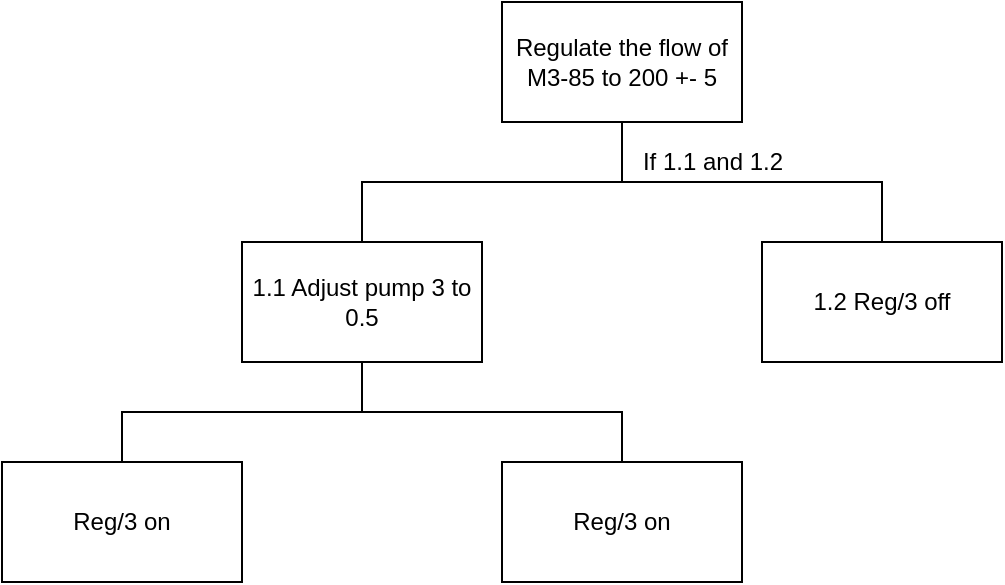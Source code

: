 <mxfile version="20.8.21" type="github">
  <diagram name="Pagina-1" id="4exHKTs28U8KU95JV1Sf">
    <mxGraphModel dx="1221" dy="743" grid="1" gridSize="10" guides="1" tooltips="1" connect="1" arrows="1" fold="1" page="1" pageScale="1" pageWidth="827" pageHeight="1169" math="0" shadow="0">
      <root>
        <mxCell id="0" />
        <mxCell id="1" parent="0" />
        <mxCell id="3rT74jUYtBh-YsQsa9Nh-2" style="edgeStyle=orthogonalEdgeStyle;rounded=0;orthogonalLoop=1;jettySize=auto;html=1;exitX=0.5;exitY=1;exitDx=0;exitDy=0;endArrow=none;endFill=0;entryX=0.5;entryY=0;entryDx=0;entryDy=0;" edge="1" parent="1" source="3rT74jUYtBh-YsQsa9Nh-1" target="3rT74jUYtBh-YsQsa9Nh-3">
          <mxGeometry relative="1" as="geometry">
            <mxPoint x="240" y="280" as="targetPoint" />
          </mxGeometry>
        </mxCell>
        <mxCell id="3rT74jUYtBh-YsQsa9Nh-7" style="edgeStyle=orthogonalEdgeStyle;rounded=0;orthogonalLoop=1;jettySize=auto;html=1;exitX=0.5;exitY=1;exitDx=0;exitDy=0;entryX=0.5;entryY=0;entryDx=0;entryDy=0;endArrow=none;endFill=0;" edge="1" parent="1" source="3rT74jUYtBh-YsQsa9Nh-1" target="3rT74jUYtBh-YsQsa9Nh-6">
          <mxGeometry relative="1" as="geometry" />
        </mxCell>
        <mxCell id="3rT74jUYtBh-YsQsa9Nh-1" value="Regulate the flow of M3-85 to 200 +- 5" style="rounded=0;whiteSpace=wrap;html=1;" vertex="1" parent="1">
          <mxGeometry x="310" y="150" width="120" height="60" as="geometry" />
        </mxCell>
        <mxCell id="3rT74jUYtBh-YsQsa9Nh-3" value="1.2 Reg/3 off" style="rounded=0;whiteSpace=wrap;html=1;" vertex="1" parent="1">
          <mxGeometry x="440" y="270" width="120" height="60" as="geometry" />
        </mxCell>
        <mxCell id="3rT74jUYtBh-YsQsa9Nh-5" value="Reg/3 on" style="rounded=0;whiteSpace=wrap;html=1;" vertex="1" parent="1">
          <mxGeometry x="60" y="380" width="120" height="60" as="geometry" />
        </mxCell>
        <mxCell id="3rT74jUYtBh-YsQsa9Nh-8" style="edgeStyle=orthogonalEdgeStyle;rounded=0;orthogonalLoop=1;jettySize=auto;html=1;exitX=0.5;exitY=1;exitDx=0;exitDy=0;entryX=0.5;entryY=0;entryDx=0;entryDy=0;endArrow=none;endFill=0;" edge="1" parent="1" source="3rT74jUYtBh-YsQsa9Nh-6" target="3rT74jUYtBh-YsQsa9Nh-5">
          <mxGeometry relative="1" as="geometry" />
        </mxCell>
        <mxCell id="3rT74jUYtBh-YsQsa9Nh-10" style="edgeStyle=orthogonalEdgeStyle;rounded=0;orthogonalLoop=1;jettySize=auto;html=1;exitX=0.5;exitY=1;exitDx=0;exitDy=0;entryX=0.5;entryY=0;entryDx=0;entryDy=0;endArrow=none;endFill=0;" edge="1" parent="1" source="3rT74jUYtBh-YsQsa9Nh-6" target="3rT74jUYtBh-YsQsa9Nh-9">
          <mxGeometry relative="1" as="geometry" />
        </mxCell>
        <mxCell id="3rT74jUYtBh-YsQsa9Nh-6" value="1.1 Adjust pump 3 to 0.5" style="rounded=0;whiteSpace=wrap;html=1;" vertex="1" parent="1">
          <mxGeometry x="180" y="270" width="120" height="60" as="geometry" />
        </mxCell>
        <mxCell id="3rT74jUYtBh-YsQsa9Nh-9" value="Reg/3 on" style="rounded=0;whiteSpace=wrap;html=1;" vertex="1" parent="1">
          <mxGeometry x="310" y="380" width="120" height="60" as="geometry" />
        </mxCell>
        <mxCell id="3rT74jUYtBh-YsQsa9Nh-11" value="If 1.1 and 1.2" style="text;html=1;align=center;verticalAlign=middle;resizable=0;points=[];autosize=1;strokeColor=none;fillColor=none;" vertex="1" parent="1">
          <mxGeometry x="370" y="215" width="90" height="30" as="geometry" />
        </mxCell>
      </root>
    </mxGraphModel>
  </diagram>
</mxfile>
